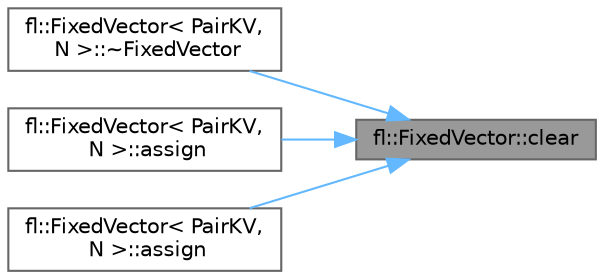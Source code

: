digraph "fl::FixedVector::clear"
{
 // LATEX_PDF_SIZE
  bgcolor="transparent";
  edge [fontname=Helvetica,fontsize=10,labelfontname=Helvetica,labelfontsize=10];
  node [fontname=Helvetica,fontsize=10,shape=box,height=0.2,width=0.4];
  rankdir="RL";
  Node1 [id="Node000001",label="fl::FixedVector::clear",height=0.2,width=0.4,color="gray40", fillcolor="grey60", style="filled", fontcolor="black",tooltip=" "];
  Node1 -> Node2 [id="edge1_Node000001_Node000002",dir="back",color="steelblue1",style="solid",tooltip=" "];
  Node2 [id="Node000002",label="fl::FixedVector\< PairKV,\l N \>::~FixedVector",height=0.2,width=0.4,color="grey40", fillcolor="white", style="filled",URL="$d3/d73/classfl_1_1_fixed_vector_a3545eacdaeff027d7e2acc7bdae60c64.html#a3545eacdaeff027d7e2acc7bdae60c64",tooltip=" "];
  Node1 -> Node3 [id="edge2_Node000001_Node000003",dir="back",color="steelblue1",style="solid",tooltip=" "];
  Node3 [id="Node000003",label="fl::FixedVector\< PairKV,\l N \>::assign",height=0.2,width=0.4,color="grey40", fillcolor="white", style="filled",URL="$d3/d73/classfl_1_1_fixed_vector_aecba9f7532d2a2ac32746c592efba0ab.html#aecba9f7532d2a2ac32746c592efba0ab",tooltip=" "];
  Node1 -> Node4 [id="edge3_Node000001_Node000004",dir="back",color="steelblue1",style="solid",tooltip=" "];
  Node4 [id="Node000004",label="fl::FixedVector\< PairKV,\l N \>::assign",height=0.2,width=0.4,color="grey40", fillcolor="white", style="filled",URL="$d3/d73/classfl_1_1_fixed_vector_a72779714d75525dfbc46af7a4f318d9d.html#a72779714d75525dfbc46af7a4f318d9d",tooltip=" "];
}
